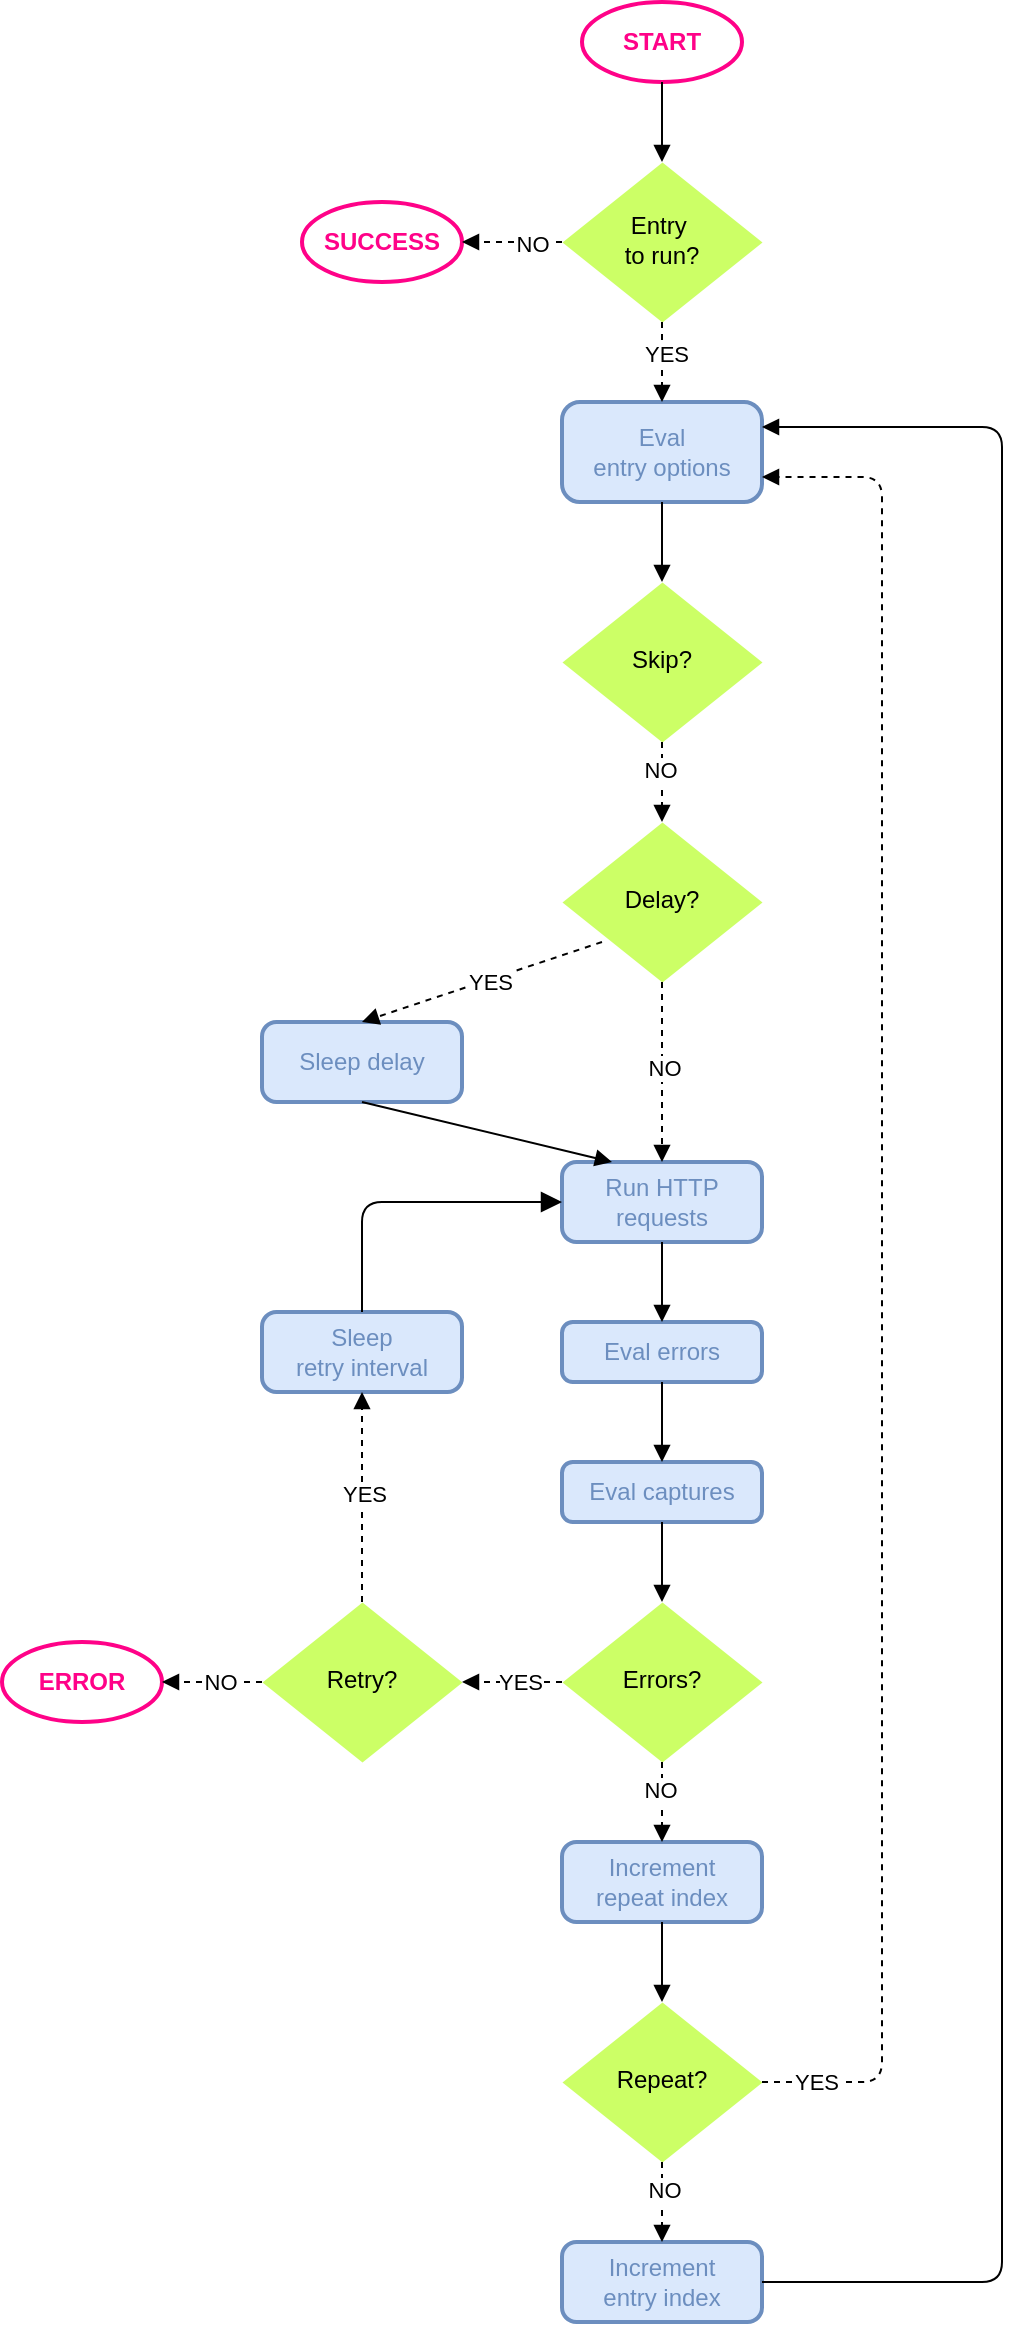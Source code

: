 <mxfile version="24.5.5" type="device">
  <diagram name="Page-1" id="Xiz49D0FumDPF5wHgXgK">
    <mxGraphModel dx="2020" dy="1139" grid="1" gridSize="10" guides="1" tooltips="1" connect="1" arrows="1" fold="1" page="1" pageScale="1" pageWidth="2000" pageHeight="2000" math="0" shadow="0">
      <root>
        <mxCell id="0" />
        <mxCell id="1" parent="0" />
        <mxCell id="rCkY846AgjEdWc3Gds_q-5" value="&lt;b&gt;START&lt;/b&gt;" style="strokeWidth=2;html=1;shape=mxgraph.flowchart.start_1;whiteSpace=wrap;fillColor=none;strokeColor=#FF0288;fillStyle=auto;fontColor=#FF0288;" vertex="1" parent="1">
          <mxGeometry x="360" y="90" width="80" height="40" as="geometry" />
        </mxCell>
        <mxCell id="rCkY846AgjEdWc3Gds_q-7" value="Entry&amp;nbsp;&lt;div&gt;to run?&lt;/div&gt;" style="strokeWidth=0;html=1;shape=mxgraph.flowchart.decision;whiteSpace=wrap;spacingTop=-3;fillColor=#CCFF66;strokeColor=none;fontStyle=0" vertex="1" parent="1">
          <mxGeometry x="350" y="170" width="100" height="80" as="geometry" />
        </mxCell>
        <mxCell id="rCkY846AgjEdWc3Gds_q-11" value="&lt;font color=&quot;#6c8ebf&quot;&gt;Eval&lt;/font&gt;&lt;div&gt;&lt;font color=&quot;#6c8ebf&quot;&gt;entry options&lt;/font&gt;&lt;/div&gt;" style="rounded=1;whiteSpace=wrap;html=1;fillColor=#dae8fc;strokeColor=#6c8ebf;fontStyle=0;arcSize=18;labelBorderColor=none;strokeWidth=2;" vertex="1" parent="1">
          <mxGeometry x="350" y="290" width="100" height="50" as="geometry" />
        </mxCell>
        <mxCell id="rCkY846AgjEdWc3Gds_q-12" value="" style="endArrow=block;html=1;rounded=0;exitX=0.5;exitY=1;exitDx=0;exitDy=0;exitPerimeter=0;entryX=0.5;entryY=0;entryDx=0;entryDy=0;entryPerimeter=0;endFill=1;" edge="1" parent="1" source="rCkY846AgjEdWc3Gds_q-5" target="rCkY846AgjEdWc3Gds_q-7">
          <mxGeometry width="50" height="50" relative="1" as="geometry">
            <mxPoint x="390" y="610" as="sourcePoint" />
            <mxPoint x="440" y="560" as="targetPoint" />
          </mxGeometry>
        </mxCell>
        <mxCell id="rCkY846AgjEdWc3Gds_q-13" value="" style="endArrow=block;html=1;rounded=0;entryX=0.5;entryY=0;entryDx=0;entryDy=0;dashed=1;endFill=1;exitX=0.5;exitY=1;exitDx=0;exitDy=0;exitPerimeter=0;" edge="1" parent="1" source="rCkY846AgjEdWc3Gds_q-7" target="rCkY846AgjEdWc3Gds_q-11">
          <mxGeometry width="50" height="50" relative="1" as="geometry">
            <mxPoint x="490" y="260" as="sourcePoint" />
            <mxPoint x="440" y="560" as="targetPoint" />
          </mxGeometry>
        </mxCell>
        <mxCell id="rCkY846AgjEdWc3Gds_q-14" value="YES" style="edgeLabel;html=1;align=center;verticalAlign=middle;resizable=0;points=[];" vertex="1" connectable="0" parent="rCkY846AgjEdWc3Gds_q-13">
          <mxGeometry x="-0.2" y="2" relative="1" as="geometry">
            <mxPoint as="offset" />
          </mxGeometry>
        </mxCell>
        <mxCell id="rCkY846AgjEdWc3Gds_q-15" value="&lt;b&gt;SUCCESS&lt;/b&gt;" style="strokeWidth=2;html=1;shape=mxgraph.flowchart.start_1;whiteSpace=wrap;fillColor=none;strokeColor=#FF0288;fillStyle=auto;fontColor=#FF0288;" vertex="1" parent="1">
          <mxGeometry x="220" y="190" width="80" height="40" as="geometry" />
        </mxCell>
        <mxCell id="rCkY846AgjEdWc3Gds_q-16" value="" style="endArrow=block;html=1;rounded=0;exitX=0;exitY=0.5;exitDx=0;exitDy=0;exitPerimeter=0;entryX=1;entryY=0.5;entryDx=0;entryDy=0;entryPerimeter=0;endFill=1;dashed=1;" edge="1" parent="1" source="rCkY846AgjEdWc3Gds_q-7" target="rCkY846AgjEdWc3Gds_q-15">
          <mxGeometry width="50" height="50" relative="1" as="geometry">
            <mxPoint x="400" y="230" as="sourcePoint" />
            <mxPoint x="450" y="180" as="targetPoint" />
          </mxGeometry>
        </mxCell>
        <mxCell id="rCkY846AgjEdWc3Gds_q-17" value="NO" style="edgeLabel;html=1;align=center;verticalAlign=middle;resizable=0;points=[];" vertex="1" connectable="0" parent="rCkY846AgjEdWc3Gds_q-16">
          <mxGeometry x="-0.4" y="1" relative="1" as="geometry">
            <mxPoint as="offset" />
          </mxGeometry>
        </mxCell>
        <mxCell id="rCkY846AgjEdWc3Gds_q-18" value="&lt;div&gt;Skip?&lt;/div&gt;" style="strokeWidth=0;html=1;shape=mxgraph.flowchart.decision;whiteSpace=wrap;spacingTop=-3;fillColor=#CCFF66;strokeColor=none;fontStyle=0" vertex="1" parent="1">
          <mxGeometry x="350" y="380" width="100" height="80" as="geometry" />
        </mxCell>
        <mxCell id="rCkY846AgjEdWc3Gds_q-19" value="" style="endArrow=block;html=1;rounded=0;exitX=0.5;exitY=1;exitDx=0;exitDy=0;entryX=0.5;entryY=0;entryDx=0;entryDy=0;entryPerimeter=0;endFill=1;" edge="1" parent="1" source="rCkY846AgjEdWc3Gds_q-11" target="rCkY846AgjEdWc3Gds_q-18">
          <mxGeometry width="50" height="50" relative="1" as="geometry">
            <mxPoint x="400" y="340" as="sourcePoint" />
            <mxPoint x="450" y="290" as="targetPoint" />
          </mxGeometry>
        </mxCell>
        <mxCell id="rCkY846AgjEdWc3Gds_q-20" value="Delay?" style="strokeWidth=0;html=1;shape=mxgraph.flowchart.decision;whiteSpace=wrap;spacingTop=-3;fillColor=#CCFF66;strokeColor=none;fontStyle=0" vertex="1" parent="1">
          <mxGeometry x="350" y="500" width="100" height="80" as="geometry" />
        </mxCell>
        <mxCell id="rCkY846AgjEdWc3Gds_q-21" value="" style="endArrow=block;html=1;rounded=0;exitX=0.5;exitY=1;exitDx=0;exitDy=0;entryX=0.5;entryY=0;entryDx=0;entryDy=0;entryPerimeter=0;endFill=1;exitPerimeter=0;dashed=1;" edge="1" parent="1" source="rCkY846AgjEdWc3Gds_q-18" target="rCkY846AgjEdWc3Gds_q-20">
          <mxGeometry width="50" height="50" relative="1" as="geometry">
            <mxPoint x="410" y="370" as="sourcePoint" />
            <mxPoint x="410" y="420" as="targetPoint" />
          </mxGeometry>
        </mxCell>
        <mxCell id="rCkY846AgjEdWc3Gds_q-22" value="NO" style="edgeLabel;html=1;align=center;verticalAlign=middle;resizable=0;points=[];" vertex="1" connectable="0" parent="rCkY846AgjEdWc3Gds_q-21">
          <mxGeometry x="-0.321" y="-1" relative="1" as="geometry">
            <mxPoint as="offset" />
          </mxGeometry>
        </mxCell>
        <mxCell id="rCkY846AgjEdWc3Gds_q-23" value="&lt;font color=&quot;#6c8ebf&quot;&gt;&lt;span style=&quot;caret-color: rgb(108, 142, 191);&quot;&gt;Sleep delay&lt;/span&gt;&lt;/font&gt;" style="rounded=1;whiteSpace=wrap;html=1;fillColor=#dae8fc;strokeColor=#6c8ebf;fontStyle=0;arcSize=18;labelBorderColor=none;strokeWidth=2;" vertex="1" parent="1">
          <mxGeometry x="200" y="600" width="100" height="40" as="geometry" />
        </mxCell>
        <mxCell id="rCkY846AgjEdWc3Gds_q-25" value="" style="endArrow=block;html=1;rounded=0;entryX=0.5;entryY=0;entryDx=0;entryDy=0;dashed=1;endFill=1;exitX=0.2;exitY=0.75;exitDx=0;exitDy=0;exitPerimeter=0;" edge="1" parent="1" source="rCkY846AgjEdWc3Gds_q-20" target="rCkY846AgjEdWc3Gds_q-23">
          <mxGeometry width="50" height="50" relative="1" as="geometry">
            <mxPoint x="425" y="560" as="sourcePoint" />
            <mxPoint x="450" y="540" as="targetPoint" />
          </mxGeometry>
        </mxCell>
        <mxCell id="rCkY846AgjEdWc3Gds_q-26" value="YES" style="edgeLabel;html=1;align=center;verticalAlign=middle;resizable=0;points=[];" vertex="1" connectable="0" parent="rCkY846AgjEdWc3Gds_q-25">
          <mxGeometry x="-0.052" y="1" relative="1" as="geometry">
            <mxPoint as="offset" />
          </mxGeometry>
        </mxCell>
        <mxCell id="rCkY846AgjEdWc3Gds_q-27" value="&lt;div&gt;&lt;font color=&quot;#6c8ebf&quot;&gt;Run HTTP requests&lt;/font&gt;&lt;/div&gt;" style="rounded=1;whiteSpace=wrap;html=1;fillColor=#dae8fc;strokeColor=#6c8ebf;fontStyle=0;arcSize=18;labelBorderColor=none;strokeWidth=2;" vertex="1" parent="1">
          <mxGeometry x="350" y="670" width="100" height="40" as="geometry" />
        </mxCell>
        <mxCell id="rCkY846AgjEdWc3Gds_q-28" value="" style="endArrow=block;html=1;rounded=0;exitX=0.5;exitY=1;exitDx=0;exitDy=0;exitPerimeter=0;entryX=0.5;entryY=0;entryDx=0;entryDy=0;dashed=1;endFill=1;" edge="1" parent="1" source="rCkY846AgjEdWc3Gds_q-20" target="rCkY846AgjEdWc3Gds_q-27">
          <mxGeometry width="50" height="50" relative="1" as="geometry">
            <mxPoint x="435" y="615" as="sourcePoint" />
            <mxPoint x="510" y="650" as="targetPoint" />
          </mxGeometry>
        </mxCell>
        <mxCell id="rCkY846AgjEdWc3Gds_q-29" value="NO" style="edgeLabel;html=1;align=center;verticalAlign=middle;resizable=0;points=[];" vertex="1" connectable="0" parent="rCkY846AgjEdWc3Gds_q-28">
          <mxGeometry x="-0.052" y="1" relative="1" as="geometry">
            <mxPoint as="offset" />
          </mxGeometry>
        </mxCell>
        <mxCell id="rCkY846AgjEdWc3Gds_q-30" value="" style="endArrow=block;html=1;rounded=0;exitX=0.5;exitY=1;exitDx=0;exitDy=0;entryX=0.25;entryY=0;entryDx=0;entryDy=0;endFill=1;" edge="1" parent="1" source="rCkY846AgjEdWc3Gds_q-23" target="rCkY846AgjEdWc3Gds_q-27">
          <mxGeometry width="50" height="50" relative="1" as="geometry">
            <mxPoint x="400" y="610" as="sourcePoint" />
            <mxPoint x="450" y="560" as="targetPoint" />
          </mxGeometry>
        </mxCell>
        <mxCell id="rCkY846AgjEdWc3Gds_q-33" value="&lt;font color=&quot;#6c8ebf&quot;&gt;&lt;span style=&quot;caret-color: rgb(108, 142, 191);&quot;&gt;Eval errors&lt;/span&gt;&lt;/font&gt;" style="rounded=1;whiteSpace=wrap;html=1;fillColor=#dae8fc;strokeColor=#6c8ebf;fontStyle=0;arcSize=18;labelBorderColor=none;strokeWidth=2;" vertex="1" parent="1">
          <mxGeometry x="350" y="750" width="100" height="30" as="geometry" />
        </mxCell>
        <mxCell id="rCkY846AgjEdWc3Gds_q-34" value="&lt;font color=&quot;#6c8ebf&quot;&gt;&lt;span style=&quot;caret-color: rgb(108, 142, 191);&quot;&gt;Eval captures&lt;/span&gt;&lt;/font&gt;" style="rounded=1;whiteSpace=wrap;html=1;fillColor=#dae8fc;strokeColor=#6c8ebf;fontStyle=0;arcSize=18;labelBorderColor=none;strokeWidth=2;" vertex="1" parent="1">
          <mxGeometry x="350" y="820" width="100" height="30" as="geometry" />
        </mxCell>
        <mxCell id="rCkY846AgjEdWc3Gds_q-35" value="" style="endArrow=block;html=1;rounded=0;exitX=0.5;exitY=1;exitDx=0;exitDy=0;entryX=0.5;entryY=0;entryDx=0;entryDy=0;endFill=1;" edge="1" parent="1" source="rCkY846AgjEdWc3Gds_q-27" target="rCkY846AgjEdWc3Gds_q-33">
          <mxGeometry width="50" height="50" relative="1" as="geometry">
            <mxPoint x="550" y="700" as="sourcePoint" />
            <mxPoint x="435" y="730" as="targetPoint" />
          </mxGeometry>
        </mxCell>
        <mxCell id="rCkY846AgjEdWc3Gds_q-36" value="" style="endArrow=block;html=1;rounded=0;exitX=0.5;exitY=1;exitDx=0;exitDy=0;entryX=0.5;entryY=0;entryDx=0;entryDy=0;endFill=1;" edge="1" parent="1" source="rCkY846AgjEdWc3Gds_q-33" target="rCkY846AgjEdWc3Gds_q-34">
          <mxGeometry width="50" height="50" relative="1" as="geometry">
            <mxPoint x="410" y="790" as="sourcePoint" />
            <mxPoint x="410" y="840" as="targetPoint" />
          </mxGeometry>
        </mxCell>
        <mxCell id="rCkY846AgjEdWc3Gds_q-37" value="Errors?" style="strokeWidth=0;html=1;shape=mxgraph.flowchart.decision;whiteSpace=wrap;spacingTop=-3;fillColor=#CCFF66;strokeColor=none;fontStyle=0" vertex="1" parent="1">
          <mxGeometry x="350" y="890" width="100" height="80" as="geometry" />
        </mxCell>
        <mxCell id="rCkY846AgjEdWc3Gds_q-38" value="" style="endArrow=block;html=1;rounded=0;exitX=0.5;exitY=1;exitDx=0;exitDy=0;endFill=1;entryX=0.5;entryY=0;entryDx=0;entryDy=0;entryPerimeter=0;" edge="1" parent="1" source="rCkY846AgjEdWc3Gds_q-34" target="rCkY846AgjEdWc3Gds_q-37">
          <mxGeometry width="50" height="50" relative="1" as="geometry">
            <mxPoint x="410" y="820" as="sourcePoint" />
            <mxPoint x="500" y="920" as="targetPoint" />
          </mxGeometry>
        </mxCell>
        <mxCell id="rCkY846AgjEdWc3Gds_q-39" value="&lt;font color=&quot;#6c8ebf&quot;&gt;&lt;span style=&quot;caret-color: rgb(108, 142, 191);&quot;&gt;Increment&lt;/span&gt;&lt;/font&gt;&lt;div&gt;&lt;font color=&quot;#6c8ebf&quot;&gt;&lt;span style=&quot;caret-color: rgb(108, 142, 191);&quot;&gt;repeat index&lt;/span&gt;&lt;/font&gt;&lt;/div&gt;" style="rounded=1;whiteSpace=wrap;html=1;fillColor=#dae8fc;strokeColor=#6c8ebf;fontStyle=0;arcSize=18;labelBorderColor=none;strokeWidth=2;" vertex="1" parent="1">
          <mxGeometry x="350" y="1010" width="100" height="40" as="geometry" />
        </mxCell>
        <mxCell id="rCkY846AgjEdWc3Gds_q-40" value="" style="endArrow=block;html=1;rounded=0;exitX=0.5;exitY=1;exitDx=0;exitDy=0;exitPerimeter=0;endFill=1;dashed=1;startArrow=none;startFill=0;entryX=0.5;entryY=0;entryDx=0;entryDy=0;" edge="1" parent="1" source="rCkY846AgjEdWc3Gds_q-37" target="rCkY846AgjEdWc3Gds_q-39">
          <mxGeometry width="50" height="50" relative="1" as="geometry">
            <mxPoint x="460" y="880" as="sourcePoint" />
            <mxPoint x="400" y="1000" as="targetPoint" />
          </mxGeometry>
        </mxCell>
        <mxCell id="rCkY846AgjEdWc3Gds_q-41" value="NO" style="edgeLabel;html=1;align=center;verticalAlign=middle;resizable=0;points=[];" vertex="1" connectable="0" parent="rCkY846AgjEdWc3Gds_q-40">
          <mxGeometry x="0.05" y="-2" relative="1" as="geometry">
            <mxPoint x="1" y="-7" as="offset" />
          </mxGeometry>
        </mxCell>
        <mxCell id="rCkY846AgjEdWc3Gds_q-44" value="&lt;div&gt;&lt;font color=&quot;#6c8ebf&quot;&gt;&lt;span style=&quot;caret-color: rgb(108, 142, 191);&quot;&gt;Sleep&lt;/span&gt;&lt;/font&gt;&lt;/div&gt;&lt;div&gt;&lt;font color=&quot;#6c8ebf&quot;&gt;&lt;span style=&quot;caret-color: rgb(108, 142, 191);&quot;&gt;retry interval&lt;/span&gt;&lt;/font&gt;&lt;/div&gt;" style="rounded=1;whiteSpace=wrap;html=1;fillColor=#dae8fc;strokeColor=#6c8ebf;fontStyle=0;arcSize=18;labelBorderColor=none;strokeWidth=2;" vertex="1" parent="1">
          <mxGeometry x="200" y="745" width="100" height="40" as="geometry" />
        </mxCell>
        <mxCell id="rCkY846AgjEdWc3Gds_q-45" value="" style="endArrow=block;html=1;rounded=0;exitX=0;exitY=0.5;exitDx=0;exitDy=0;exitPerimeter=0;endFill=1;dashed=1;entryX=1;entryY=0.5;entryDx=0;entryDy=0;entryPerimeter=0;" edge="1" parent="1" source="rCkY846AgjEdWc3Gds_q-37" target="rCkY846AgjEdWc3Gds_q-49">
          <mxGeometry width="50" height="50" relative="1" as="geometry">
            <mxPoint x="460" y="980" as="sourcePoint" />
            <mxPoint x="240" y="970" as="targetPoint" />
          </mxGeometry>
        </mxCell>
        <mxCell id="rCkY846AgjEdWc3Gds_q-46" value="YES" style="edgeLabel;html=1;align=center;verticalAlign=middle;resizable=0;points=[];" vertex="1" connectable="0" parent="rCkY846AgjEdWc3Gds_q-45">
          <mxGeometry x="0.05" y="5" relative="1" as="geometry">
            <mxPoint x="5" y="-5" as="offset" />
          </mxGeometry>
        </mxCell>
        <mxCell id="rCkY846AgjEdWc3Gds_q-48" value="" style="edgeStyle=segmentEdgeStyle;endArrow=block;html=1;curved=0;rounded=1;endSize=8;startSize=8;entryX=0;entryY=0.5;entryDx=0;entryDy=0;exitX=0.5;exitY=0;exitDx=0;exitDy=0;endFill=1;" edge="1" parent="1" source="rCkY846AgjEdWc3Gds_q-44" target="rCkY846AgjEdWc3Gds_q-27">
          <mxGeometry width="50" height="50" relative="1" as="geometry">
            <mxPoint x="170" y="830" as="sourcePoint" />
            <mxPoint x="290" y="690" as="targetPoint" />
            <Array as="points">
              <mxPoint x="250" y="690" />
            </Array>
          </mxGeometry>
        </mxCell>
        <mxCell id="rCkY846AgjEdWc3Gds_q-49" value="Retry?" style="strokeWidth=0;html=1;shape=mxgraph.flowchart.decision;whiteSpace=wrap;spacingTop=-3;fillColor=#CCFF66;strokeColor=none;fontStyle=0" vertex="1" parent="1">
          <mxGeometry x="200" y="890" width="100" height="80" as="geometry" />
        </mxCell>
        <mxCell id="rCkY846AgjEdWc3Gds_q-50" value="" style="endArrow=block;html=1;rounded=0;entryX=0.5;entryY=1;entryDx=0;entryDy=0;exitX=0.5;exitY=0;exitDx=0;exitDy=0;exitPerimeter=0;dashed=1;endFill=1;" edge="1" parent="1" source="rCkY846AgjEdWc3Gds_q-49" target="rCkY846AgjEdWc3Gds_q-44">
          <mxGeometry width="50" height="50" relative="1" as="geometry">
            <mxPoint x="390" y="680" as="sourcePoint" />
            <mxPoint x="440" y="630" as="targetPoint" />
          </mxGeometry>
        </mxCell>
        <mxCell id="rCkY846AgjEdWc3Gds_q-51" value="YES" style="edgeLabel;html=1;align=center;verticalAlign=middle;resizable=0;points=[];" vertex="1" connectable="0" parent="rCkY846AgjEdWc3Gds_q-50">
          <mxGeometry x="0.036" y="-1" relative="1" as="geometry">
            <mxPoint as="offset" />
          </mxGeometry>
        </mxCell>
        <mxCell id="rCkY846AgjEdWc3Gds_q-52" value="&lt;b&gt;ERROR&lt;/b&gt;" style="strokeWidth=2;html=1;shape=mxgraph.flowchart.start_1;whiteSpace=wrap;fillColor=none;strokeColor=#FF0288;fillStyle=auto;fontColor=#FF0288;" vertex="1" parent="1">
          <mxGeometry x="70" y="910" width="80" height="40" as="geometry" />
        </mxCell>
        <mxCell id="rCkY846AgjEdWc3Gds_q-53" value="NO" style="endArrow=block;html=1;rounded=0;exitX=0;exitY=0.5;exitDx=0;exitDy=0;exitPerimeter=0;dashed=1;endFill=1;spacing=0;spacingLeft=7;entryX=1;entryY=0.5;entryDx=0;entryDy=0;entryPerimeter=0;" edge="1" parent="1" source="rCkY846AgjEdWc3Gds_q-49" target="rCkY846AgjEdWc3Gds_q-52">
          <mxGeometry width="50" height="50" relative="1" as="geometry">
            <mxPoint x="390" y="690" as="sourcePoint" />
            <mxPoint x="170" y="850" as="targetPoint" />
          </mxGeometry>
        </mxCell>
        <mxCell id="rCkY846AgjEdWc3Gds_q-55" value="Repeat?" style="strokeWidth=0;html=1;shape=mxgraph.flowchart.decision;whiteSpace=wrap;spacingTop=-3;fillColor=#CCFF66;strokeColor=none;fontStyle=0" vertex="1" parent="1">
          <mxGeometry x="350" y="1090" width="100" height="80" as="geometry" />
        </mxCell>
        <mxCell id="rCkY846AgjEdWc3Gds_q-56" value="" style="endArrow=block;html=1;rounded=0;exitX=0.5;exitY=1;exitDx=0;exitDy=0;endFill=1;entryX=0.5;entryY=0;entryDx=0;entryDy=0;entryPerimeter=0;" edge="1" parent="1" source="rCkY846AgjEdWc3Gds_q-39" target="rCkY846AgjEdWc3Gds_q-55">
          <mxGeometry width="50" height="50" relative="1" as="geometry">
            <mxPoint x="390" y="900" as="sourcePoint" />
            <mxPoint x="400" y="1090" as="targetPoint" />
          </mxGeometry>
        </mxCell>
        <mxCell id="rCkY846AgjEdWc3Gds_q-58" value="" style="edgeStyle=elbowEdgeStyle;elbow=vertical;endArrow=block;html=1;curved=0;rounded=1;endSize=6;startSize=6;exitX=1;exitY=0.5;exitDx=0;exitDy=0;exitPerimeter=0;entryX=1;entryY=0.75;entryDx=0;entryDy=0;dashed=1;endFill=1;" edge="1" parent="1" source="rCkY846AgjEdWc3Gds_q-55" target="rCkY846AgjEdWc3Gds_q-11">
          <mxGeometry width="50" height="50" relative="1" as="geometry">
            <mxPoint x="390" y="780" as="sourcePoint" />
            <mxPoint x="440" y="730" as="targetPoint" />
            <Array as="points">
              <mxPoint x="510" y="730" />
            </Array>
          </mxGeometry>
        </mxCell>
        <mxCell id="rCkY846AgjEdWc3Gds_q-59" value="YES" style="edgeLabel;html=1;align=center;verticalAlign=middle;resizable=0;points=[];" vertex="1" connectable="0" parent="rCkY846AgjEdWc3Gds_q-58">
          <mxGeometry x="-0.942" y="-2" relative="1" as="geometry">
            <mxPoint y="-2" as="offset" />
          </mxGeometry>
        </mxCell>
        <mxCell id="rCkY846AgjEdWc3Gds_q-60" value="&lt;font color=&quot;#6c8ebf&quot;&gt;&lt;span style=&quot;caret-color: rgb(108, 142, 191);&quot;&gt;Increment&lt;/span&gt;&lt;/font&gt;&lt;div&gt;&lt;font color=&quot;#6c8ebf&quot;&gt;&lt;span style=&quot;caret-color: rgb(108, 142, 191);&quot;&gt;entry index&lt;/span&gt;&lt;/font&gt;&lt;/div&gt;" style="rounded=1;whiteSpace=wrap;html=1;fillColor=#dae8fc;strokeColor=#6c8ebf;fontStyle=0;arcSize=18;labelBorderColor=none;strokeWidth=2;" vertex="1" parent="1">
          <mxGeometry x="350" y="1210" width="100" height="40" as="geometry" />
        </mxCell>
        <mxCell id="rCkY846AgjEdWc3Gds_q-61" value="" style="endArrow=block;html=1;rounded=0;exitX=0.5;exitY=1;exitDx=0;exitDy=0;exitPerimeter=0;entryX=0.5;entryY=0;entryDx=0;entryDy=0;dashed=1;endFill=1;" edge="1" parent="1" source="rCkY846AgjEdWc3Gds_q-55" target="rCkY846AgjEdWc3Gds_q-60">
          <mxGeometry width="50" height="50" relative="1" as="geometry">
            <mxPoint x="390" y="780" as="sourcePoint" />
            <mxPoint x="440" y="730" as="targetPoint" />
          </mxGeometry>
        </mxCell>
        <mxCell id="rCkY846AgjEdWc3Gds_q-62" value="NO" style="edgeLabel;html=1;align=center;verticalAlign=middle;resizable=0;points=[];" vertex="1" connectable="0" parent="rCkY846AgjEdWc3Gds_q-61">
          <mxGeometry x="-0.3" y="1" relative="1" as="geometry">
            <mxPoint as="offset" />
          </mxGeometry>
        </mxCell>
        <mxCell id="rCkY846AgjEdWc3Gds_q-63" value="" style="edgeStyle=elbowEdgeStyle;elbow=vertical;endArrow=block;html=1;curved=0;rounded=1;endSize=6;startSize=6;exitX=1;exitY=0.5;exitDx=0;exitDy=0;entryX=1;entryY=0.25;entryDx=0;entryDy=0;endFill=1;" edge="1" parent="1" source="rCkY846AgjEdWc3Gds_q-60" target="rCkY846AgjEdWc3Gds_q-11">
          <mxGeometry width="50" height="50" relative="1" as="geometry">
            <mxPoint x="630" y="980" as="sourcePoint" />
            <mxPoint x="570" y="800" as="targetPoint" />
            <Array as="points">
              <mxPoint x="570" y="760" />
            </Array>
          </mxGeometry>
        </mxCell>
      </root>
    </mxGraphModel>
  </diagram>
</mxfile>

